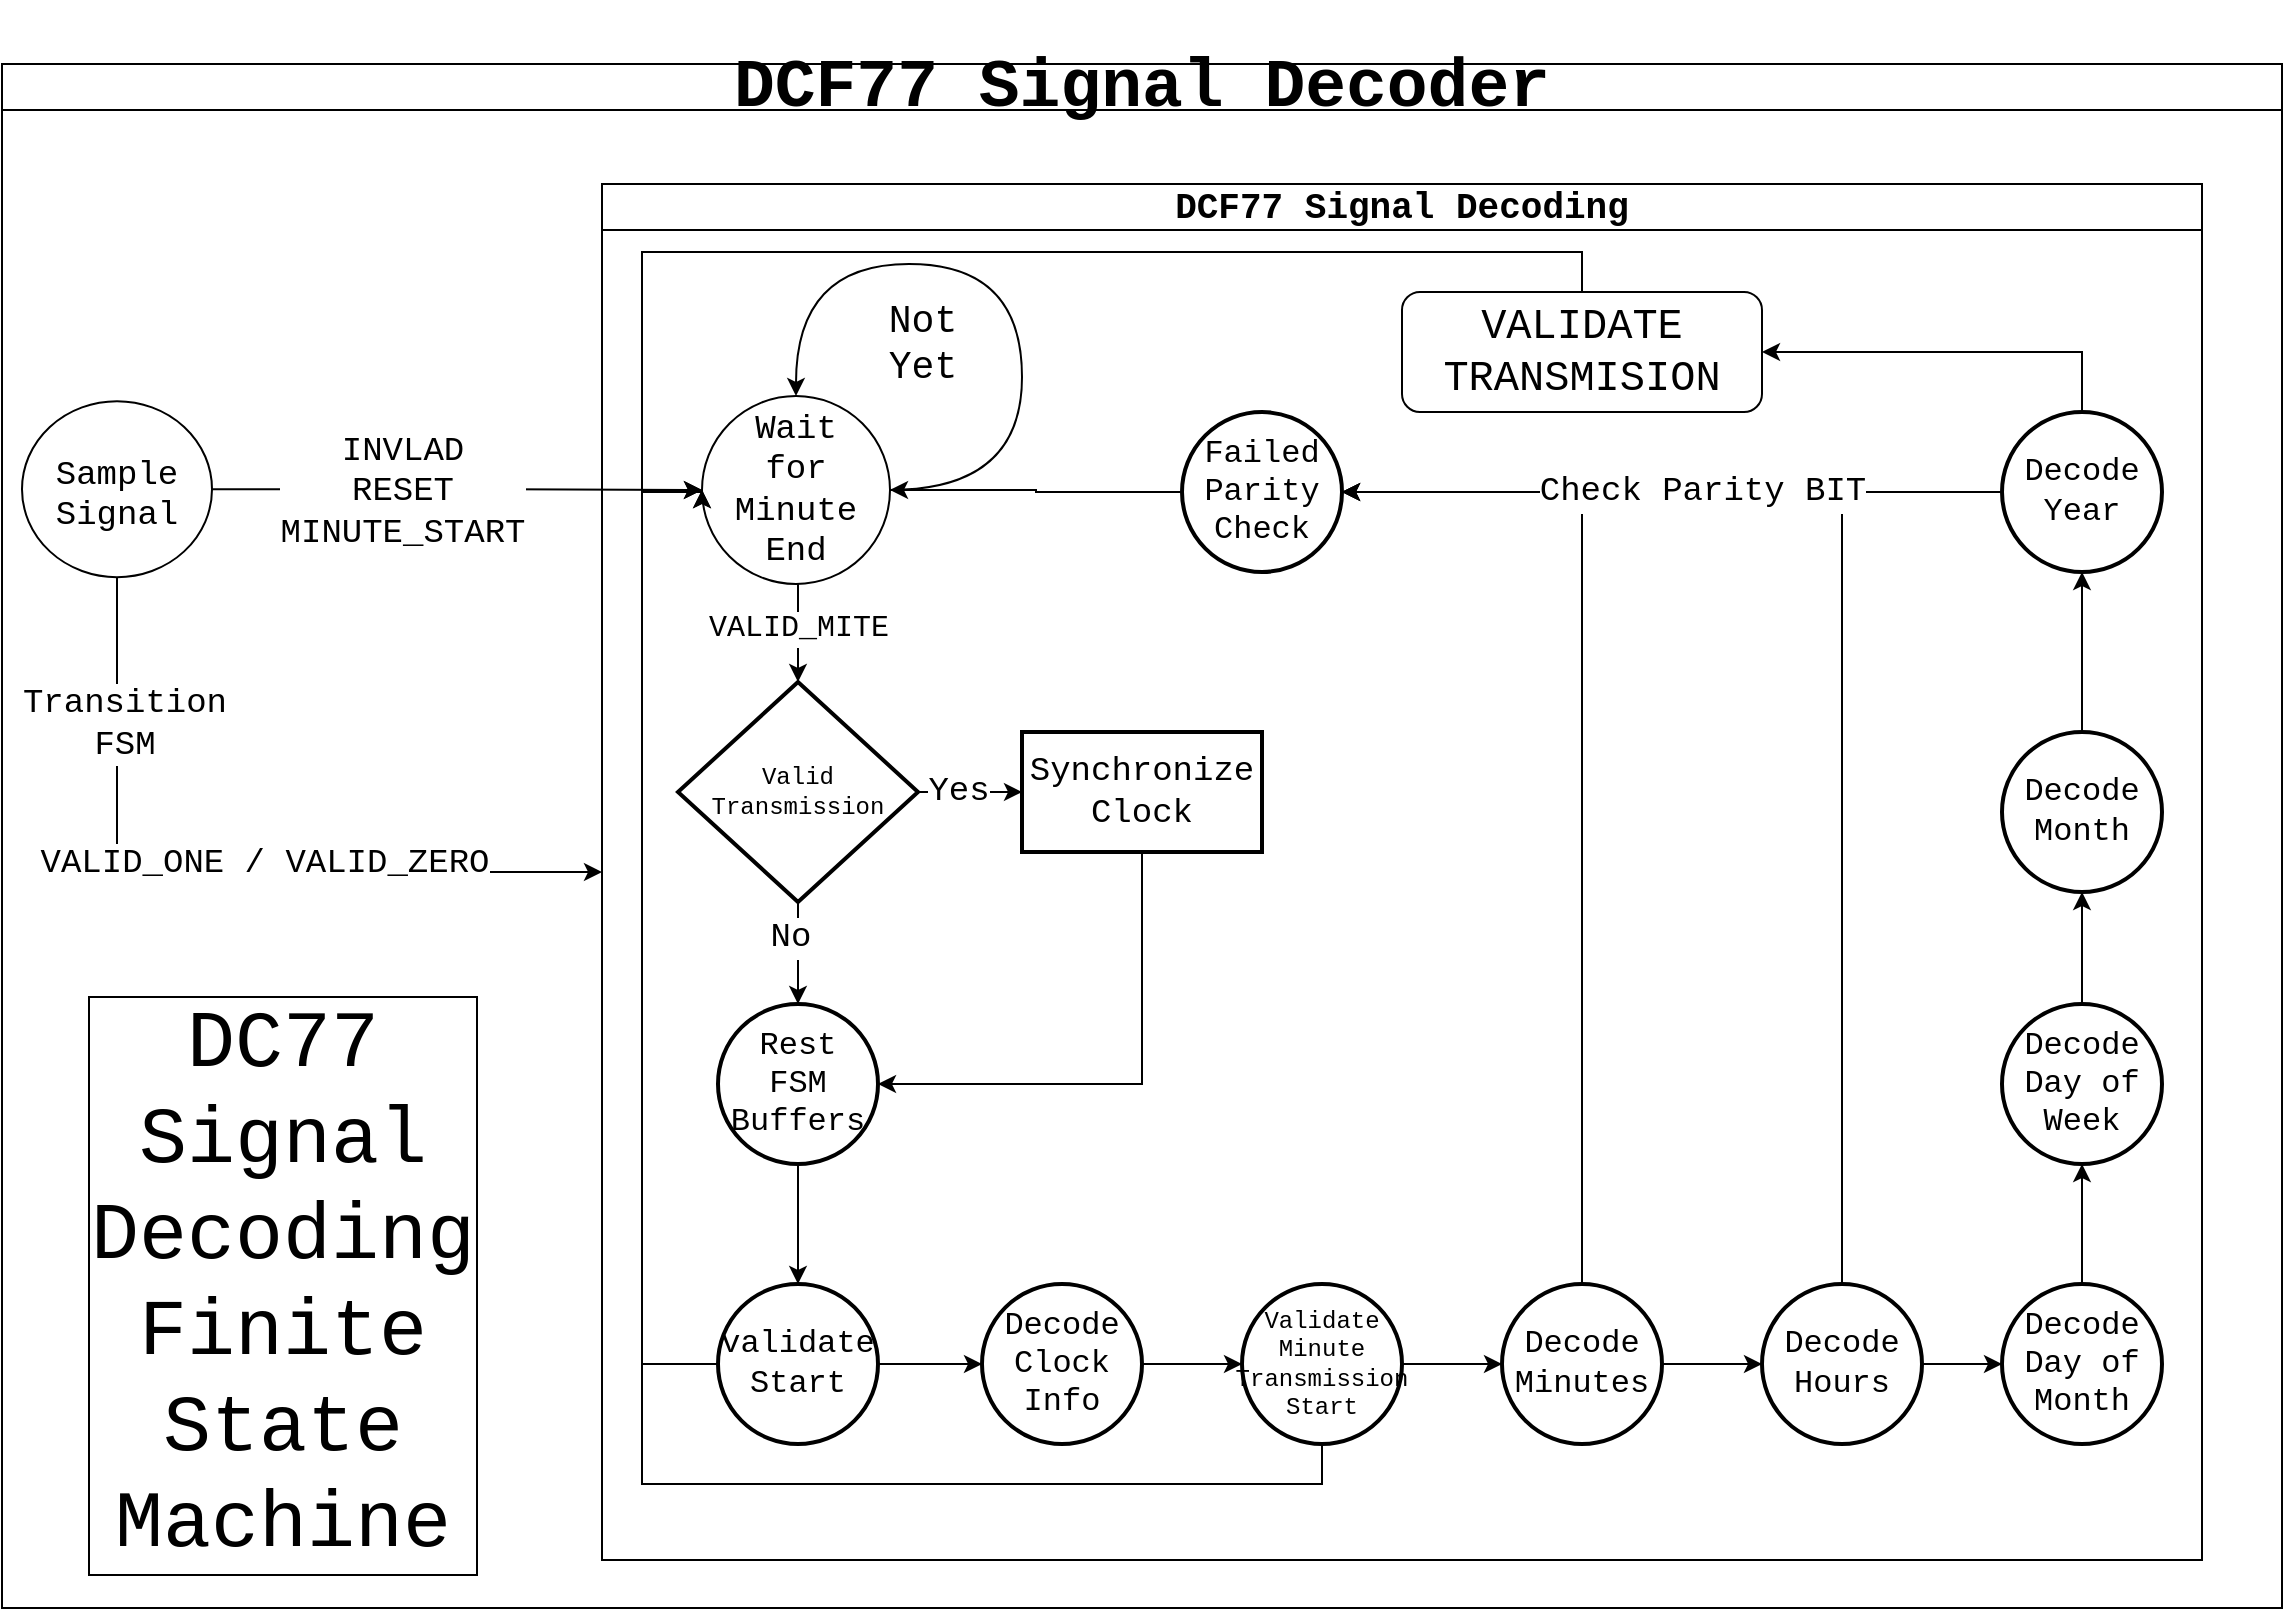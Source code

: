 <mxfile version="27.0.9" pages="2">
  <diagram name="Signal-Decoder" id="cNfJuhhYIB4rDF67hnx8">
    <mxGraphModel dx="3157" dy="1272" grid="1" gridSize="10" guides="1" tooltips="1" connect="1" arrows="1" fold="1" page="1" pageScale="1" pageWidth="1169" pageHeight="827" math="0" shadow="0">
      <root>
        <mxCell id="0" />
        <mxCell id="1" parent="0" />
        <mxCell id="-gKWWm9pX0lXrhywK45k-1" value="&lt;h1&gt;DCF77 Signal Decoder&lt;/h1&gt;" style="swimlane;whiteSpace=wrap;html=1;fontFamily=Courier New;fontSize=17;" vertex="1" parent="1">
          <mxGeometry x="10" y="40" width="1140" height="772" as="geometry" />
        </mxCell>
        <mxCell id="-gKWWm9pX0lXrhywK45k-3" value="&lt;h2&gt;DCF77 Signal Decoding&lt;/h2&gt;" style="swimlane;whiteSpace=wrap;html=1;fontFamily=Courier New;" vertex="1" parent="-gKWWm9pX0lXrhywK45k-1">
          <mxGeometry x="300" y="60" width="800" height="688" as="geometry" />
        </mxCell>
        <mxCell id="-gKWWm9pX0lXrhywK45k-11" style="edgeStyle=orthogonalEdgeStyle;rounded=0;orthogonalLoop=1;jettySize=auto;html=1;exitX=1;exitY=0.5;exitDx=0;exitDy=0;entryX=0.5;entryY=0;entryDx=0;entryDy=0;curved=1;fontFamily=Courier New;" edge="1" parent="-gKWWm9pX0lXrhywK45k-3" source="-gKWWm9pX0lXrhywK45k-8" target="-gKWWm9pX0lXrhywK45k-8">
          <mxGeometry relative="1" as="geometry">
            <mxPoint x="233" y="66" as="targetPoint" />
            <Array as="points">
              <mxPoint x="210" y="153" />
              <mxPoint x="210" y="40" />
              <mxPoint x="97" y="40" />
            </Array>
          </mxGeometry>
        </mxCell>
        <mxCell id="-gKWWm9pX0lXrhywK45k-12" value="Not&lt;div&gt;Yet&lt;/div&gt;" style="edgeLabel;html=1;align=center;verticalAlign=middle;resizable=0;points=[];fontFamily=Courier New;fontSize=19;" vertex="1" connectable="0" parent="-gKWWm9pX0lXrhywK45k-11">
          <mxGeometry x="-0.218" y="4" relative="1" as="geometry">
            <mxPoint x="-46" y="1" as="offset" />
          </mxGeometry>
        </mxCell>
        <mxCell id="-gKWWm9pX0lXrhywK45k-8" value="&lt;span style=&quot;&quot;&gt;Wait&lt;/span&gt;&lt;div style=&quot;&quot;&gt;for&lt;/div&gt;&lt;div style=&quot;&quot;&gt;Minute End&lt;/div&gt;" style="ellipse;whiteSpace=wrap;html=1;aspect=fixed;fontSize=17;fontFamily=Courier New;" vertex="1" parent="-gKWWm9pX0lXrhywK45k-3">
          <mxGeometry x="50" y="106" width="94" height="94" as="geometry" />
        </mxCell>
        <mxCell id="-gKWWm9pX0lXrhywK45k-4" value="Sample&#xa;Signal" style="ellipse;fontFamily=Courier New;fontSize=17;strokeColor=default;align=center;verticalAlign=middle;fontColor=default;fillColor=default;" vertex="1" parent="-gKWWm9pX0lXrhywK45k-3">
          <mxGeometry x="-290" y="108.58" width="95" height="88" as="geometry" />
        </mxCell>
        <mxCell id="-gKWWm9pX0lXrhywK45k-6" style="edgeStyle=orthogonalEdgeStyle;rounded=0;orthogonalLoop=1;jettySize=auto;html=1;exitX=1;exitY=0.5;exitDx=0;exitDy=0;entryX=0;entryY=0.5;entryDx=0;entryDy=0;fontFamily=Courier New;" edge="1" parent="-gKWWm9pX0lXrhywK45k-3" source="-gKWWm9pX0lXrhywK45k-4" target="-gKWWm9pX0lXrhywK45k-8">
          <mxGeometry relative="1" as="geometry">
            <mxPoint x="80" y="74" as="targetPoint" />
          </mxGeometry>
        </mxCell>
        <mxCell id="-gKWWm9pX0lXrhywK45k-7" value="INVLAD&lt;div&gt;RESET&lt;/div&gt;&lt;div&gt;MINUTE_START&lt;/div&gt;" style="edgeLabel;html=1;align=center;verticalAlign=middle;resizable=0;points=[];fontFamily=Courier New;fontSize=17;" vertex="1" connectable="0" parent="-gKWWm9pX0lXrhywK45k-6">
          <mxGeometry x="-0.133" y="-1" relative="1" as="geometry">
            <mxPoint x="-12" as="offset" />
          </mxGeometry>
        </mxCell>
        <mxCell id="-gKWWm9pX0lXrhywK45k-9" style="edgeStyle=orthogonalEdgeStyle;rounded=0;orthogonalLoop=1;jettySize=auto;html=1;exitX=0.5;exitY=1;exitDx=0;exitDy=0;entryX=0;entryY=0.5;entryDx=0;entryDy=0;fontFamily=Courier New;" edge="1" parent="-gKWWm9pX0lXrhywK45k-3" source="-gKWWm9pX0lXrhywK45k-4" target="-gKWWm9pX0lXrhywK45k-3">
          <mxGeometry relative="1" as="geometry" />
        </mxCell>
        <mxCell id="-gKWWm9pX0lXrhywK45k-10" value="Transition&lt;div&gt;FSM&lt;/div&gt;" style="edgeLabel;html=1;align=center;verticalAlign=middle;resizable=0;points=[];fontSize=17;fontFamily=Courier New;" vertex="1" connectable="0" parent="-gKWWm9pX0lXrhywK45k-9">
          <mxGeometry x="-0.152" relative="1" as="geometry">
            <mxPoint x="-15" y="-74" as="offset" />
          </mxGeometry>
        </mxCell>
        <mxCell id="-gKWWm9pX0lXrhywK45k-28" value="VALID_ONE / VALID_ZERO" style="edgeLabel;html=1;align=center;verticalAlign=middle;resizable=0;points=[];strokeColor=default;fontFamily=Courier New;fontSize=17;fontColor=default;fillColor=default;" vertex="1" connectable="0" parent="-gKWWm9pX0lXrhywK45k-9">
          <mxGeometry x="-0.475" y="2" relative="1" as="geometry">
            <mxPoint x="71" y="41" as="offset" />
          </mxGeometry>
        </mxCell>
        <mxCell id="-gKWWm9pX0lXrhywK45k-22" value="" style="edgeStyle=orthogonalEdgeStyle;rounded=0;orthogonalLoop=1;jettySize=auto;html=1;fontFamily=Courier New;fontSize=17;fontColor=default;" edge="1" parent="-gKWWm9pX0lXrhywK45k-3" source="-gKWWm9pX0lXrhywK45k-19" target="-gKWWm9pX0lXrhywK45k-21">
          <mxGeometry relative="1" as="geometry" />
        </mxCell>
        <mxCell id="-gKWWm9pX0lXrhywK45k-23" value="Yes" style="edgeLabel;html=1;align=center;verticalAlign=middle;resizable=0;points=[];strokeColor=default;fontFamily=Courier New;fontSize=17;fontColor=default;fillColor=default;" vertex="1" connectable="0" parent="-gKWWm9pX0lXrhywK45k-22">
          <mxGeometry x="-0.25" relative="1" as="geometry">
            <mxPoint as="offset" />
          </mxGeometry>
        </mxCell>
        <mxCell id="-gKWWm9pX0lXrhywK45k-25" value="" style="edgeStyle=orthogonalEdgeStyle;rounded=0;orthogonalLoop=1;jettySize=auto;html=1;fontFamily=Courier New;fontSize=17;fontColor=default;" edge="1" parent="-gKWWm9pX0lXrhywK45k-3" source="-gKWWm9pX0lXrhywK45k-19" target="-gKWWm9pX0lXrhywK45k-24">
          <mxGeometry relative="1" as="geometry" />
        </mxCell>
        <mxCell id="-gKWWm9pX0lXrhywK45k-27" value="No" style="edgeLabel;html=1;align=center;verticalAlign=middle;resizable=0;points=[];strokeColor=default;fontFamily=Courier New;fontSize=17;fontColor=default;fillColor=default;" vertex="1" connectable="0" parent="-gKWWm9pX0lXrhywK45k-25">
          <mxGeometry x="-0.294" y="-4" relative="1" as="geometry">
            <mxPoint as="offset" />
          </mxGeometry>
        </mxCell>
        <mxCell id="-gKWWm9pX0lXrhywK45k-19" value="Valid&lt;div&gt;Transmission&lt;/div&gt;" style="strokeWidth=2;html=1;shape=mxgraph.flowchart.decision;whiteSpace=wrap;strokeColor=default;align=center;verticalAlign=middle;fontFamily=Courier New;fontSize=12;fontColor=default;fillColor=default;" vertex="1" parent="-gKWWm9pX0lXrhywK45k-3">
          <mxGeometry x="38" y="249" width="120" height="110" as="geometry" />
        </mxCell>
        <mxCell id="-gKWWm9pX0lXrhywK45k-20" style="edgeStyle=orthogonalEdgeStyle;rounded=0;orthogonalLoop=1;jettySize=auto;html=1;exitX=0.5;exitY=1;exitDx=0;exitDy=0;entryX=0.5;entryY=0;entryDx=0;entryDy=0;entryPerimeter=0;fontFamily=Courier New;fontSize=17;fontColor=default;" edge="1" parent="-gKWWm9pX0lXrhywK45k-3" source="-gKWWm9pX0lXrhywK45k-8" target="-gKWWm9pX0lXrhywK45k-19">
          <mxGeometry relative="1" as="geometry">
            <Array as="points">
              <mxPoint x="98" y="220" />
              <mxPoint x="98" y="220" />
            </Array>
          </mxGeometry>
        </mxCell>
        <mxCell id="-gKWWm9pX0lXrhywK45k-74" value="VALID_MITE" style="edgeLabel;html=1;align=center;verticalAlign=middle;resizable=0;points=[];strokeColor=default;fontFamily=Courier New;fontSize=15;fontColor=default;fillColor=default;" vertex="1" connectable="0" parent="-gKWWm9pX0lXrhywK45k-20">
          <mxGeometry x="-0.103" relative="1" as="geometry">
            <mxPoint as="offset" />
          </mxGeometry>
        </mxCell>
        <mxCell id="-gKWWm9pX0lXrhywK45k-26" style="edgeStyle=orthogonalEdgeStyle;rounded=0;orthogonalLoop=1;jettySize=auto;html=1;exitX=0.5;exitY=1;exitDx=0;exitDy=0;entryX=1;entryY=0.5;entryDx=0;entryDy=0;fontFamily=Courier New;fontSize=17;fontColor=default;" edge="1" parent="-gKWWm9pX0lXrhywK45k-3" source="-gKWWm9pX0lXrhywK45k-21" target="-gKWWm9pX0lXrhywK45k-24">
          <mxGeometry relative="1" as="geometry" />
        </mxCell>
        <mxCell id="-gKWWm9pX0lXrhywK45k-21" value="Synchronize&lt;div&gt;Clock&lt;/div&gt;" style="whiteSpace=wrap;html=1;fontFamily=Courier New;strokeWidth=2;fontSize=17;" vertex="1" parent="-gKWWm9pX0lXrhywK45k-3">
          <mxGeometry x="210" y="274" width="120" height="60" as="geometry" />
        </mxCell>
        <mxCell id="-gKWWm9pX0lXrhywK45k-30" value="" style="edgeStyle=orthogonalEdgeStyle;rounded=0;orthogonalLoop=1;jettySize=auto;html=1;fontFamily=Courier New;fontSize=17;fontColor=default;" edge="1" parent="-gKWWm9pX0lXrhywK45k-3" source="-gKWWm9pX0lXrhywK45k-24" target="-gKWWm9pX0lXrhywK45k-29">
          <mxGeometry relative="1" as="geometry" />
        </mxCell>
        <mxCell id="-gKWWm9pX0lXrhywK45k-24" value="Rest&lt;div&gt;FSM&lt;/div&gt;&lt;div&gt;Buffers&lt;/div&gt;" style="ellipse;whiteSpace=wrap;html=1;fontFamily=Courier New;strokeWidth=2;fontSize=16;" vertex="1" parent="-gKWWm9pX0lXrhywK45k-3">
          <mxGeometry x="58" y="410" width="80" height="80" as="geometry" />
        </mxCell>
        <mxCell id="-gKWWm9pX0lXrhywK45k-72" style="edgeStyle=orthogonalEdgeStyle;rounded=0;orthogonalLoop=1;jettySize=auto;html=1;exitX=0;exitY=0.5;exitDx=0;exitDy=0;entryX=0;entryY=0.5;entryDx=0;entryDy=0;fontFamily=Courier New;fontSize=17;fontColor=default;" edge="1" parent="-gKWWm9pX0lXrhywK45k-3" source="-gKWWm9pX0lXrhywK45k-29" target="-gKWWm9pX0lXrhywK45k-8">
          <mxGeometry relative="1" as="geometry">
            <Array as="points">
              <mxPoint x="20" y="590" />
              <mxPoint x="20" y="154" />
            </Array>
          </mxGeometry>
        </mxCell>
        <mxCell id="-gKWWm9pX0lXrhywK45k-29" value="validate&lt;div&gt;Start&lt;/div&gt;" style="ellipse;whiteSpace=wrap;html=1;fontSize=16;fontFamily=Courier New;strokeWidth=2;" vertex="1" parent="-gKWWm9pX0lXrhywK45k-3">
          <mxGeometry x="58" y="550" width="80" height="80" as="geometry" />
        </mxCell>
        <mxCell id="-gKWWm9pX0lXrhywK45k-34" value="" style="edgeStyle=orthogonalEdgeStyle;rounded=0;orthogonalLoop=1;jettySize=auto;html=1;fontFamily=Courier New;fontSize=17;fontColor=default;" edge="1" parent="-gKWWm9pX0lXrhywK45k-3" source="-gKWWm9pX0lXrhywK45k-31" target="-gKWWm9pX0lXrhywK45k-33">
          <mxGeometry relative="1" as="geometry" />
        </mxCell>
        <mxCell id="-gKWWm9pX0lXrhywK45k-31" value="Decode&lt;div&gt;Clock&lt;/div&gt;&lt;div&gt;Info&lt;/div&gt;" style="ellipse;whiteSpace=wrap;html=1;fontSize=16;fontFamily=Courier New;strokeWidth=2;" vertex="1" parent="-gKWWm9pX0lXrhywK45k-3">
          <mxGeometry x="190" y="550" width="80" height="80" as="geometry" />
        </mxCell>
        <mxCell id="-gKWWm9pX0lXrhywK45k-32" value="" style="edgeStyle=orthogonalEdgeStyle;rounded=0;orthogonalLoop=1;jettySize=auto;html=1;fontFamily=Courier New;fontSize=17;fontColor=default;" edge="1" parent="-gKWWm9pX0lXrhywK45k-3" source="-gKWWm9pX0lXrhywK45k-29" target="-gKWWm9pX0lXrhywK45k-31">
          <mxGeometry relative="1" as="geometry" />
        </mxCell>
        <mxCell id="-gKWWm9pX0lXrhywK45k-36" value="" style="edgeStyle=orthogonalEdgeStyle;rounded=0;orthogonalLoop=1;jettySize=auto;html=1;fontFamily=Courier New;fontSize=17;fontColor=default;" edge="1" parent="-gKWWm9pX0lXrhywK45k-3" source="-gKWWm9pX0lXrhywK45k-33" target="-gKWWm9pX0lXrhywK45k-35">
          <mxGeometry relative="1" as="geometry" />
        </mxCell>
        <mxCell id="-gKWWm9pX0lXrhywK45k-75" style="edgeStyle=orthogonalEdgeStyle;rounded=0;orthogonalLoop=1;jettySize=auto;html=1;exitX=0.5;exitY=1;exitDx=0;exitDy=0;entryX=0;entryY=0.5;entryDx=0;entryDy=0;fontFamily=Courier New;fontSize=17;fontColor=default;" edge="1" parent="-gKWWm9pX0lXrhywK45k-3" source="-gKWWm9pX0lXrhywK45k-33" target="-gKWWm9pX0lXrhywK45k-8">
          <mxGeometry relative="1" as="geometry">
            <Array as="points">
              <mxPoint x="360" y="650" />
              <mxPoint x="20" y="650" />
              <mxPoint x="20" y="154" />
            </Array>
          </mxGeometry>
        </mxCell>
        <mxCell id="-gKWWm9pX0lXrhywK45k-33" value="Validate&lt;div&gt;Minute&lt;/div&gt;&lt;div&gt;Transmission&lt;/div&gt;&lt;div&gt;Start&lt;/div&gt;" style="ellipse;whiteSpace=wrap;html=1;fontSize=12;fontFamily=Courier New;strokeWidth=2;" vertex="1" parent="-gKWWm9pX0lXrhywK45k-3">
          <mxGeometry x="320" y="550" width="80" height="80" as="geometry" />
        </mxCell>
        <mxCell id="-gKWWm9pX0lXrhywK45k-40" value="" style="edgeStyle=orthogonalEdgeStyle;rounded=0;orthogonalLoop=1;jettySize=auto;html=1;fontFamily=Courier New;fontSize=17;fontColor=default;" edge="1" parent="-gKWWm9pX0lXrhywK45k-3" source="-gKWWm9pX0lXrhywK45k-35" target="-gKWWm9pX0lXrhywK45k-39">
          <mxGeometry relative="1" as="geometry" />
        </mxCell>
        <mxCell id="-gKWWm9pX0lXrhywK45k-65" style="edgeStyle=orthogonalEdgeStyle;rounded=0;orthogonalLoop=1;jettySize=auto;html=1;exitX=0.5;exitY=0;exitDx=0;exitDy=0;entryX=1;entryY=0.5;entryDx=0;entryDy=0;fontFamily=Courier New;fontSize=17;fontColor=default;" edge="1" parent="-gKWWm9pX0lXrhywK45k-3" source="-gKWWm9pX0lXrhywK45k-35" target="-gKWWm9pX0lXrhywK45k-41">
          <mxGeometry relative="1" as="geometry" />
        </mxCell>
        <mxCell id="-gKWWm9pX0lXrhywK45k-35" value="Decode&lt;div&gt;Minutes&lt;/div&gt;" style="ellipse;whiteSpace=wrap;html=1;fontFamily=Courier New;strokeWidth=2;fontSize=16;" vertex="1" parent="-gKWWm9pX0lXrhywK45k-3">
          <mxGeometry x="450" y="550" width="80" height="80" as="geometry" />
        </mxCell>
        <mxCell id="-gKWWm9pX0lXrhywK45k-45" value="" style="edgeStyle=orthogonalEdgeStyle;rounded=0;orthogonalLoop=1;jettySize=auto;html=1;fontFamily=Courier New;fontSize=17;fontColor=default;" edge="1" parent="-gKWWm9pX0lXrhywK45k-3" source="-gKWWm9pX0lXrhywK45k-39" target="-gKWWm9pX0lXrhywK45k-44">
          <mxGeometry relative="1" as="geometry" />
        </mxCell>
        <mxCell id="-gKWWm9pX0lXrhywK45k-69" style="edgeStyle=orthogonalEdgeStyle;rounded=0;orthogonalLoop=1;jettySize=auto;html=1;exitX=0.5;exitY=0;exitDx=0;exitDy=0;entryX=1;entryY=0.5;entryDx=0;entryDy=0;fontFamily=Courier New;fontSize=17;fontColor=default;" edge="1" parent="-gKWWm9pX0lXrhywK45k-3" source="-gKWWm9pX0lXrhywK45k-39" target="-gKWWm9pX0lXrhywK45k-41">
          <mxGeometry relative="1" as="geometry" />
        </mxCell>
        <mxCell id="-gKWWm9pX0lXrhywK45k-39" value="Decode&lt;div&gt;Hours&lt;/div&gt;" style="ellipse;whiteSpace=wrap;html=1;fontSize=16;fontFamily=Courier New;strokeWidth=2;" vertex="1" parent="-gKWWm9pX0lXrhywK45k-3">
          <mxGeometry x="580" y="550" width="80" height="80" as="geometry" />
        </mxCell>
        <mxCell id="-gKWWm9pX0lXrhywK45k-64" style="edgeStyle=orthogonalEdgeStyle;rounded=0;orthogonalLoop=1;jettySize=auto;html=1;exitX=0;exitY=0.5;exitDx=0;exitDy=0;entryX=1;entryY=0.5;entryDx=0;entryDy=0;fontFamily=Courier New;fontSize=17;fontColor=default;" edge="1" parent="-gKWWm9pX0lXrhywK45k-3" source="-gKWWm9pX0lXrhywK45k-41" target="-gKWWm9pX0lXrhywK45k-8">
          <mxGeometry relative="1" as="geometry" />
        </mxCell>
        <mxCell id="-gKWWm9pX0lXrhywK45k-41" value="Failed&lt;div&gt;Parity&lt;/div&gt;&lt;div&gt;Check&lt;/div&gt;" style="ellipse;whiteSpace=wrap;html=1;fontSize=16;fontFamily=Courier New;strokeWidth=2;" vertex="1" parent="-gKWWm9pX0lXrhywK45k-3">
          <mxGeometry x="290" y="114" width="80" height="80" as="geometry" />
        </mxCell>
        <mxCell id="-gKWWm9pX0lXrhywK45k-47" value="" style="edgeStyle=orthogonalEdgeStyle;rounded=0;orthogonalLoop=1;jettySize=auto;html=1;fontFamily=Courier New;fontSize=17;fontColor=default;" edge="1" parent="-gKWWm9pX0lXrhywK45k-3" source="-gKWWm9pX0lXrhywK45k-44" target="-gKWWm9pX0lXrhywK45k-46">
          <mxGeometry relative="1" as="geometry" />
        </mxCell>
        <mxCell id="-gKWWm9pX0lXrhywK45k-44" value="Decode&lt;div&gt;&lt;span style=&quot;background-color: transparent; color: light-dark(rgb(0, 0, 0), rgb(255, 255, 255));&quot;&gt;Day of&lt;/span&gt;&lt;/div&gt;&lt;div&gt;&lt;span style=&quot;background-color: transparent; color: light-dark(rgb(0, 0, 0), rgb(255, 255, 255));&quot;&gt;Month&lt;/span&gt;&lt;/div&gt;" style="ellipse;whiteSpace=wrap;html=1;fontSize=16;fontFamily=Courier New;strokeWidth=2;" vertex="1" parent="-gKWWm9pX0lXrhywK45k-3">
          <mxGeometry x="700" y="550" width="80" height="80" as="geometry" />
        </mxCell>
        <mxCell id="-gKWWm9pX0lXrhywK45k-49" value="" style="edgeStyle=orthogonalEdgeStyle;rounded=0;orthogonalLoop=1;jettySize=auto;html=1;fontFamily=Courier New;fontSize=17;fontColor=default;" edge="1" parent="-gKWWm9pX0lXrhywK45k-3" source="-gKWWm9pX0lXrhywK45k-46" target="-gKWWm9pX0lXrhywK45k-48">
          <mxGeometry relative="1" as="geometry" />
        </mxCell>
        <mxCell id="-gKWWm9pX0lXrhywK45k-46" value="Decode&lt;div&gt;Day of&lt;/div&gt;&lt;div&gt;Week&lt;/div&gt;" style="ellipse;whiteSpace=wrap;html=1;fontSize=16;fontFamily=Courier New;strokeWidth=2;" vertex="1" parent="-gKWWm9pX0lXrhywK45k-3">
          <mxGeometry x="700" y="410" width="80" height="80" as="geometry" />
        </mxCell>
        <mxCell id="-gKWWm9pX0lXrhywK45k-51" value="" style="edgeStyle=orthogonalEdgeStyle;rounded=0;orthogonalLoop=1;jettySize=auto;html=1;fontFamily=Courier New;fontSize=17;fontColor=default;" edge="1" parent="-gKWWm9pX0lXrhywK45k-3" source="-gKWWm9pX0lXrhywK45k-48" target="-gKWWm9pX0lXrhywK45k-50">
          <mxGeometry relative="1" as="geometry" />
        </mxCell>
        <mxCell id="-gKWWm9pX0lXrhywK45k-48" value="Decode&lt;div&gt;Month&lt;/div&gt;" style="ellipse;whiteSpace=wrap;html=1;fontSize=16;fontFamily=Courier New;strokeWidth=2;" vertex="1" parent="-gKWWm9pX0lXrhywK45k-3">
          <mxGeometry x="700" y="274" width="80" height="80" as="geometry" />
        </mxCell>
        <mxCell id="-gKWWm9pX0lXrhywK45k-59" style="edgeStyle=orthogonalEdgeStyle;rounded=0;orthogonalLoop=1;jettySize=auto;html=1;exitX=0.5;exitY=0;exitDx=0;exitDy=0;entryX=1;entryY=0.5;entryDx=0;entryDy=0;fontFamily=Courier New;fontSize=17;fontColor=default;" edge="1" parent="-gKWWm9pX0lXrhywK45k-3" source="-gKWWm9pX0lXrhywK45k-50" target="-gKWWm9pX0lXrhywK45k-58">
          <mxGeometry relative="1" as="geometry" />
        </mxCell>
        <mxCell id="-gKWWm9pX0lXrhywK45k-68" style="edgeStyle=orthogonalEdgeStyle;rounded=0;orthogonalLoop=1;jettySize=auto;html=1;exitX=0;exitY=0.5;exitDx=0;exitDy=0;entryX=1;entryY=0.5;entryDx=0;entryDy=0;fontFamily=Courier New;fontSize=17;fontColor=default;" edge="1" parent="-gKWWm9pX0lXrhywK45k-3" source="-gKWWm9pX0lXrhywK45k-50" target="-gKWWm9pX0lXrhywK45k-41">
          <mxGeometry relative="1" as="geometry" />
        </mxCell>
        <mxCell id="-gKWWm9pX0lXrhywK45k-70" value="Check Parity BIT" style="edgeLabel;html=1;align=center;verticalAlign=middle;resizable=0;points=[];strokeColor=default;fontFamily=Courier New;fontSize=17;fontColor=default;fillColor=default;" vertex="1" connectable="0" parent="-gKWWm9pX0lXrhywK45k-68">
          <mxGeometry x="0.176" y="3" relative="1" as="geometry">
            <mxPoint x="44" y="-3" as="offset" />
          </mxGeometry>
        </mxCell>
        <mxCell id="-gKWWm9pX0lXrhywK45k-50" value="Decode&lt;div&gt;Year&lt;/div&gt;" style="ellipse;whiteSpace=wrap;html=1;fontSize=16;fontFamily=Courier New;strokeWidth=2;" vertex="1" parent="-gKWWm9pX0lXrhywK45k-3">
          <mxGeometry x="700" y="114" width="80" height="80" as="geometry" />
        </mxCell>
        <mxCell id="-gKWWm9pX0lXrhywK45k-77" style="edgeStyle=orthogonalEdgeStyle;rounded=0;orthogonalLoop=1;jettySize=auto;html=1;exitX=0.5;exitY=0;exitDx=0;exitDy=0;entryX=0;entryY=0.5;entryDx=0;entryDy=0;fontFamily=Courier New;fontSize=17;fontColor=default;" edge="1" parent="-gKWWm9pX0lXrhywK45k-3" source="-gKWWm9pX0lXrhywK45k-58" target="-gKWWm9pX0lXrhywK45k-8">
          <mxGeometry relative="1" as="geometry">
            <Array as="points">
              <mxPoint x="490" y="34" />
              <mxPoint x="20" y="34" />
              <mxPoint x="20" y="153" />
            </Array>
          </mxGeometry>
        </mxCell>
        <mxCell id="-gKWWm9pX0lXrhywK45k-58" value="&lt;div&gt;&lt;span style=&quot;background-color: transparent; color: light-dark(rgb(0, 0, 0), rgb(255, 255, 255));&quot;&gt;VALIDATE&lt;/span&gt;&lt;/div&gt;&lt;div&gt;TRANSMISION&lt;/div&gt;" style="rounded=1;whiteSpace=wrap;html=1;strokeColor=default;align=center;verticalAlign=middle;fontFamily=Courier New;fontSize=21;fontColor=default;fillColor=default;" vertex="1" parent="-gKWWm9pX0lXrhywK45k-3">
          <mxGeometry x="400" y="54" width="180" height="60" as="geometry" />
        </mxCell>
        <mxCell id="-gKWWm9pX0lXrhywK45k-78" value="&lt;div&gt;&lt;span style=&quot;font-weight: normal;&quot;&gt;&lt;font&gt;DC77&lt;/font&gt;&lt;/span&gt;&lt;/div&gt;&lt;span style=&quot;font-weight: normal;&quot;&gt;&lt;font&gt;Signal&lt;/font&gt;&lt;/span&gt;&lt;div&gt;&lt;span style=&quot;font-weight: normal;&quot;&gt;&lt;font&gt;Decoding&lt;/font&gt;&lt;/span&gt;&lt;/div&gt;&lt;div&gt;&lt;span style=&quot;font-weight: normal;&quot;&gt;&lt;font&gt;Finite&lt;/font&gt;&lt;/span&gt;&lt;/div&gt;&lt;div&gt;&lt;span style=&quot;font-weight: normal;&quot;&gt;&lt;font&gt;State&lt;/font&gt;&lt;/span&gt;&lt;/div&gt;&lt;div&gt;&lt;span style=&quot;font-weight: normal;&quot;&gt;&lt;font&gt;Machine&lt;/font&gt;&lt;/span&gt;&lt;/div&gt;" style="text;html=1;align=center;verticalAlign=middle;resizable=0;points=[];autosize=1;strokeColor=none;fillColor=none;fontFamily=Courier New;fontSize=40;fontColor=default;fontStyle=1;labelBorderColor=default;labelBackgroundColor=default;" vertex="1" parent="-gKWWm9pX0lXrhywK45k-1">
          <mxGeometry x="30" y="460" width="220" height="300" as="geometry" />
        </mxCell>
      </root>
    </mxGraphModel>
  </diagram>
  <diagram id="UfofEIpeAu-hLFIjI0Mn" name="DCF77-Signal-Sampler">
    <mxGraphModel dx="2931" dy="1181" grid="1" gridSize="10" guides="1" tooltips="1" connect="1" arrows="1" fold="1" page="1" pageScale="1" pageWidth="827" pageHeight="1169" math="0" shadow="0">
      <root>
        <mxCell id="0" />
        <mxCell id="1" parent="0" />
        <mxCell id="-KamrOupDv2A77K8OimE-1" value="&lt;h1&gt;DCF77 Signal Sampler&lt;/h1&gt;" style="swimlane;whiteSpace=wrap;html=1;strokeColor=default;align=center;verticalAlign=middle;fontFamily=Courier New;fontSize=17;fontColor=default;fillColor=default;" vertex="1" parent="1">
          <mxGeometry x="111" y="440" width="711" height="673" as="geometry" />
        </mxCell>
        <mxCell id="-KamrOupDv2A77K8OimE-3" value="Compare&lt;div&gt;Current&lt;/div&gt;&lt;div&gt;Last&lt;/div&gt;&lt;div&gt;Samples&lt;/div&gt;" style="ellipse;whiteSpace=wrap;html=1;aspect=fixed;strokeColor=default;align=center;verticalAlign=middle;fontFamily=Courier New;fontSize=17;fontColor=default;fillColor=default;" vertex="1" parent="-KamrOupDv2A77K8OimE-1">
          <mxGeometry x="37" y="101" width="112" height="112" as="geometry" />
        </mxCell>
        <mxCell id="-KamrOupDv2A77K8OimE-4" style="edgeStyle=orthogonalEdgeStyle;rounded=0;orthogonalLoop=1;jettySize=auto;html=1;exitX=1;exitY=0.5;exitDx=0;exitDy=0;entryX=0.5;entryY=0;entryDx=0;entryDy=0;fontFamily=Courier New;fontSize=17;fontColor=default;elbow=vertical;curved=1;" edge="1" parent="-KamrOupDv2A77K8OimE-1" source="-KamrOupDv2A77K8OimE-3" target="-KamrOupDv2A77K8OimE-3">
          <mxGeometry relative="1" as="geometry">
            <Array as="points">
              <mxPoint x="212" y="157" />
              <mxPoint x="212" y="42" />
              <mxPoint x="93" y="42" />
            </Array>
          </mxGeometry>
        </mxCell>
        <mxCell id="-KamrOupDv2A77K8OimE-5" value="Wait&lt;div&gt;for&lt;/div&gt;&lt;div&gt;Change&lt;/div&gt;" style="edgeLabel;html=1;align=center;verticalAlign=middle;resizable=0;points=[];strokeColor=default;fontFamily=Courier New;fontSize=17;fontColor=default;fillColor=default;labelBackgroundColor=none;" vertex="1" connectable="0" parent="-KamrOupDv2A77K8OimE-4">
          <mxGeometry x="-0.283" y="2" relative="1" as="geometry">
            <mxPoint x="-33" y="-13" as="offset" />
          </mxGeometry>
        </mxCell>
        <mxCell id="-KamrOupDv2A77K8OimE-10" style="edgeStyle=orthogonalEdgeStyle;rounded=0;orthogonalLoop=1;jettySize=auto;html=1;exitX=1;exitY=0.5;exitDx=0;exitDy=0;exitPerimeter=0;entryX=0;entryY=0.5;entryDx=0;entryDy=0;fontFamily=Courier New;fontSize=17;fontColor=default;" edge="1" parent="-KamrOupDv2A77K8OimE-1" source="-KamrOupDv2A77K8OimE-6" target="-KamrOupDv2A77K8OimE-9">
          <mxGeometry relative="1" as="geometry">
            <Array as="points">
              <mxPoint x="227" y="331" />
              <mxPoint x="227" y="175" />
              <mxPoint x="285" y="175" />
            </Array>
          </mxGeometry>
        </mxCell>
        <mxCell id="-KamrOupDv2A77K8OimE-11" value="Signal&lt;div&gt;Was&lt;/div&gt;&lt;div&gt;High&lt;/div&gt;&lt;div&gt;Now&lt;/div&gt;&lt;div&gt;Is&lt;/div&gt;&lt;div&gt;Low&lt;/div&gt;" style="edgeLabel;html=1;align=center;verticalAlign=middle;resizable=0;points=[];strokeColor=default;fontFamily=Courier New;fontSize=17;fontColor=default;fillColor=default;labelBackgroundColor=none;" vertex="1" connectable="0" parent="-KamrOupDv2A77K8OimE-10">
          <mxGeometry x="0.288" relative="1" as="geometry">
            <mxPoint x="-38" y="55" as="offset" />
          </mxGeometry>
        </mxCell>
        <mxCell id="-KamrOupDv2A77K8OimE-14" style="edgeStyle=orthogonalEdgeStyle;rounded=0;orthogonalLoop=1;jettySize=auto;html=1;exitX=0.5;exitY=1;exitDx=0;exitDy=0;exitPerimeter=0;fontFamily=Courier New;fontSize=17;fontColor=default;entryX=0;entryY=0.5;entryDx=0;entryDy=0;" edge="1" parent="-KamrOupDv2A77K8OimE-1" source="-KamrOupDv2A77K8OimE-6" target="-KamrOupDv2A77K8OimE-36">
          <mxGeometry relative="1" as="geometry">
            <mxPoint x="257" y="541" as="targetPoint" />
            <Array as="points">
              <mxPoint x="93" y="516" />
            </Array>
          </mxGeometry>
        </mxCell>
        <mxCell id="-KamrOupDv2A77K8OimE-15" value="Must&lt;div&gt;Be&lt;/div&gt;&lt;div&gt;Rising&lt;/div&gt;&lt;div&gt;Edge&lt;/div&gt;" style="edgeLabel;html=1;align=center;verticalAlign=middle;resizable=0;points=[];strokeColor=default;fontFamily=Courier New;fontSize=17;fontColor=default;fillColor=default;labelBackgroundColor=none;" vertex="1" connectable="0" parent="-KamrOupDv2A77K8OimE-14">
          <mxGeometry x="-0.707" y="4" relative="1" as="geometry">
            <mxPoint x="32" y="39" as="offset" />
          </mxGeometry>
        </mxCell>
        <mxCell id="-KamrOupDv2A77K8OimE-6" value="Detect&lt;div&gt;Edge&lt;/div&gt;" style="strokeWidth=2;html=1;shape=mxgraph.flowchart.decision;whiteSpace=wrap;strokeColor=default;align=center;verticalAlign=middle;fontFamily=Courier New;fontSize=17;fontColor=default;fillColor=default;" vertex="1" parent="-KamrOupDv2A77K8OimE-1">
          <mxGeometry x="43" y="281" width="100" height="100" as="geometry" />
        </mxCell>
        <mxCell id="-KamrOupDv2A77K8OimE-7" style="edgeStyle=orthogonalEdgeStyle;rounded=0;orthogonalLoop=1;jettySize=auto;html=1;exitX=0.5;exitY=1;exitDx=0;exitDy=0;entryX=0.5;entryY=0;entryDx=0;entryDy=0;entryPerimeter=0;fontFamily=Courier New;fontSize=17;fontColor=default;" edge="1" parent="-KamrOupDv2A77K8OimE-1" source="-KamrOupDv2A77K8OimE-3" target="-KamrOupDv2A77K8OimE-6">
          <mxGeometry relative="1" as="geometry" />
        </mxCell>
        <mxCell id="-KamrOupDv2A77K8OimE-9" value="&lt;h1&gt;Falling Edge&lt;/h1&gt;" style="swimlane;whiteSpace=wrap;html=1;strokeColor=default;align=center;verticalAlign=middle;fontFamily=Courier New;fontSize=17;fontColor=default;fillColor=default;" vertex="1" parent="-KamrOupDv2A77K8OimE-1">
          <mxGeometry x="295" y="61" width="380" height="230" as="geometry" />
        </mxCell>
        <mxCell id="-KamrOupDv2A77K8OimE-24" style="edgeStyle=orthogonalEdgeStyle;rounded=0;orthogonalLoop=1;jettySize=auto;html=1;exitX=1;exitY=0.5;exitDx=0;exitDy=0;entryX=0;entryY=0.5;entryDx=0;entryDy=0;fontFamily=Courier New;fontSize=17;fontColor=default;" edge="1" parent="-KamrOupDv2A77K8OimE-9" source="-KamrOupDv2A77K8OimE-17" target="-KamrOupDv2A77K8OimE-21">
          <mxGeometry relative="1" as="geometry" />
        </mxCell>
        <mxCell id="-KamrOupDv2A77K8OimE-17" value="Calculate&lt;div&gt;T_pulse&lt;/div&gt;" style="ellipse;whiteSpace=wrap;html=1;aspect=fixed;strokeColor=default;align=center;verticalAlign=middle;fontFamily=Courier New;fontSize=17;fontColor=default;fillColor=default;" vertex="1" parent="-KamrOupDv2A77K8OimE-9">
          <mxGeometry x="22.5" y="40" width="98" height="98" as="geometry" />
        </mxCell>
        <mxCell id="-KamrOupDv2A77K8OimE-26" style="edgeStyle=orthogonalEdgeStyle;rounded=0;orthogonalLoop=1;jettySize=auto;html=1;exitX=1;exitY=0.5;exitDx=0;exitDy=0;entryX=0;entryY=0.5;entryDx=0;entryDy=0;fontFamily=Courier New;fontSize=17;fontColor=default;" edge="1" parent="-KamrOupDv2A77K8OimE-9" source="-KamrOupDv2A77K8OimE-21" target="-KamrOupDv2A77K8OimE-22">
          <mxGeometry relative="1" as="geometry" />
        </mxCell>
        <mxCell id="-KamrOupDv2A77K8OimE-21" value="Reset&lt;div&gt;Falling&lt;/div&gt;&lt;div&gt;Edge&lt;/div&gt;&lt;div&gt;Mark&lt;/div&gt;" style="ellipse;whiteSpace=wrap;html=1;aspect=fixed;strokeColor=default;align=center;verticalAlign=middle;fontFamily=Courier New;fontSize=17;fontColor=default;fillColor=default;" vertex="1" parent="-KamrOupDv2A77K8OimE-9">
          <mxGeometry x="141" y="40" width="98" height="98" as="geometry" />
        </mxCell>
        <mxCell id="-KamrOupDv2A77K8OimE-29" style="edgeStyle=orthogonalEdgeStyle;rounded=0;orthogonalLoop=1;jettySize=auto;html=1;exitX=1;exitY=0.5;exitDx=0;exitDy=0;entryX=1;entryY=0.5;entryDx=0;entryDy=0;fontFamily=Courier New;fontSize=17;fontColor=default;" edge="1" parent="-KamrOupDv2A77K8OimE-9" source="-KamrOupDv2A77K8OimE-22" target="-KamrOupDv2A77K8OimE-28">
          <mxGeometry relative="1" as="geometry">
            <Array as="points">
              <mxPoint x="372" y="89" />
              <mxPoint x="372" y="180" />
            </Array>
          </mxGeometry>
        </mxCell>
        <mxCell id="-KamrOupDv2A77K8OimE-22" value="Validate&lt;div&gt;Second&lt;/div&gt;&lt;div&gt;Minute&lt;/div&gt;" style="ellipse;whiteSpace=wrap;html=1;aspect=fixed;strokeColor=default;align=center;verticalAlign=middle;fontFamily=Courier New;fontSize=17;fontColor=default;fillColor=default;" vertex="1" parent="-KamrOupDv2A77K8OimE-9">
          <mxGeometry x="259.5" y="40" width="98" height="98" as="geometry" />
        </mxCell>
        <mxCell id="-KamrOupDv2A77K8OimE-35" style="edgeStyle=orthogonalEdgeStyle;rounded=0;orthogonalLoop=1;jettySize=auto;html=1;exitX=0;exitY=0.5;exitDx=0;exitDy=0;entryX=1;entryY=0.5;entryDx=0;entryDy=0;fontFamily=Courier New;fontSize=17;fontColor=default;" edge="1" parent="-KamrOupDv2A77K8OimE-9" source="-KamrOupDv2A77K8OimE-28" target="-KamrOupDv2A77K8OimE-34">
          <mxGeometry relative="1" as="geometry" />
        </mxCell>
        <mxCell id="-KamrOupDv2A77K8OimE-28" value="&lt;div&gt;Return Event&lt;/div&gt;" style="rounded=1;whiteSpace=wrap;html=1;strokeColor=default;align=center;verticalAlign=middle;fontFamily=Courier New;fontSize=17;fontColor=default;fillColor=default;" vertex="1" parent="-KamrOupDv2A77K8OimE-9">
          <mxGeometry x="210.5" y="150" width="147" height="60" as="geometry" />
        </mxCell>
        <mxCell id="-KamrOupDv2A77K8OimE-34" value="&lt;div&gt;VALID_MINUTE&lt;/div&gt;&lt;div&gt;VALID_SECOND&lt;/div&gt;&lt;div&gt;INVALID&lt;/div&gt;" style="rounded=0;whiteSpace=wrap;html=1;strokeColor=default;align=center;verticalAlign=middle;fontFamily=Courier New;fontSize=17;fontColor=default;fillColor=default;" vertex="1" parent="-KamrOupDv2A77K8OimE-9">
          <mxGeometry x="22.5" y="150" width="138.5" height="60" as="geometry" />
        </mxCell>
        <mxCell id="-KamrOupDv2A77K8OimE-36" value="&lt;h1&gt;Rising Edge&lt;/h1&gt;" style="swimlane;whiteSpace=wrap;html=1;strokeColor=default;align=center;verticalAlign=middle;fontFamily=Courier New;fontSize=17;fontColor=default;fillColor=default;" vertex="1" parent="-KamrOupDv2A77K8OimE-1">
          <mxGeometry x="295" y="401" width="380" height="230" as="geometry" />
        </mxCell>
        <mxCell id="-KamrOupDv2A77K8OimE-46" style="edgeStyle=orthogonalEdgeStyle;rounded=0;orthogonalLoop=1;jettySize=auto;html=1;exitX=1;exitY=0.5;exitDx=0;exitDy=0;entryX=0;entryY=0.5;entryDx=0;entryDy=0;fontFamily=Courier New;fontSize=17;fontColor=default;" edge="1" parent="-KamrOupDv2A77K8OimE-36" source="-KamrOupDv2A77K8OimE-38" target="-KamrOupDv2A77K8OimE-42">
          <mxGeometry relative="1" as="geometry" />
        </mxCell>
        <mxCell id="-KamrOupDv2A77K8OimE-38" value="Calculate&lt;div&gt;T_low&lt;/div&gt;" style="ellipse;whiteSpace=wrap;html=1;aspect=fixed;strokeColor=default;align=center;verticalAlign=middle;fontFamily=Courier New;fontSize=17;fontColor=default;fillColor=default;" vertex="1" parent="-KamrOupDv2A77K8OimE-36">
          <mxGeometry x="22.5" y="40" width="98" height="98" as="geometry" />
        </mxCell>
        <mxCell id="-KamrOupDv2A77K8OimE-41" style="edgeStyle=orthogonalEdgeStyle;rounded=0;orthogonalLoop=1;jettySize=auto;html=1;exitX=1;exitY=0.5;exitDx=0;exitDy=0;entryX=1;entryY=0.5;entryDx=0;entryDy=0;fontFamily=Courier New;fontSize=17;fontColor=default;" edge="1" parent="-KamrOupDv2A77K8OimE-36" source="-KamrOupDv2A77K8OimE-42" target="-KamrOupDv2A77K8OimE-44">
          <mxGeometry relative="1" as="geometry">
            <Array as="points">
              <mxPoint x="372" y="89" />
              <mxPoint x="372" y="180" />
            </Array>
          </mxGeometry>
        </mxCell>
        <mxCell id="-KamrOupDv2A77K8OimE-42" value="Validate&lt;div&gt;&lt;span style=&quot;background-color: transparent; color: light-dark(rgb(0, 0, 0), rgb(255, 255, 255));&quot;&gt;Zero&lt;/span&gt;&lt;/div&gt;&lt;div&gt;&lt;span style=&quot;background-color: transparent; color: light-dark(rgb(0, 0, 0), rgb(255, 255, 255));&quot;&gt;One&lt;/span&gt;&lt;/div&gt;" style="ellipse;whiteSpace=wrap;html=1;aspect=fixed;strokeColor=default;align=center;verticalAlign=middle;fontFamily=Courier New;fontSize=17;fontColor=default;fillColor=default;" vertex="1" parent="-KamrOupDv2A77K8OimE-36">
          <mxGeometry x="259.5" y="40" width="98" height="98" as="geometry" />
        </mxCell>
        <mxCell id="-KamrOupDv2A77K8OimE-43" style="edgeStyle=orthogonalEdgeStyle;rounded=0;orthogonalLoop=1;jettySize=auto;html=1;exitX=0;exitY=0.5;exitDx=0;exitDy=0;entryX=1;entryY=0.5;entryDx=0;entryDy=0;fontFamily=Courier New;fontSize=17;fontColor=default;" edge="1" parent="-KamrOupDv2A77K8OimE-36" source="-KamrOupDv2A77K8OimE-44" target="-KamrOupDv2A77K8OimE-45">
          <mxGeometry relative="1" as="geometry" />
        </mxCell>
        <mxCell id="-KamrOupDv2A77K8OimE-44" value="&lt;div&gt;Return Event&lt;/div&gt;" style="rounded=1;whiteSpace=wrap;html=1;strokeColor=default;align=center;verticalAlign=middle;fontFamily=Courier New;fontSize=17;fontColor=default;fillColor=default;" vertex="1" parent="-KamrOupDv2A77K8OimE-36">
          <mxGeometry x="210.5" y="150" width="147" height="60" as="geometry" />
        </mxCell>
        <mxCell id="-KamrOupDv2A77K8OimE-45" value="&lt;div&gt;VALID_ZERO&lt;/div&gt;&lt;div&gt;VALID_ONE&lt;/div&gt;&lt;div&gt;INVALID&lt;/div&gt;" style="rounded=0;whiteSpace=wrap;html=1;strokeColor=default;align=center;verticalAlign=middle;fontFamily=Courier New;fontSize=17;fontColor=default;fillColor=default;" vertex="1" parent="-KamrOupDv2A77K8OimE-36">
          <mxGeometry x="22.5" y="150" width="138.5" height="60" as="geometry" />
        </mxCell>
        <mxCell id="DClUEhzd8c9XSpGV_h12-2" value="&lt;div&gt;Binary&lt;/div&gt;&lt;div&gt;DCF77&lt;/div&gt;Signal&lt;div&gt;Sample&lt;/div&gt;&lt;div&gt;With&lt;/div&gt;&lt;div&gt;Time&lt;/div&gt;&lt;div&gt;Stamp&lt;/div&gt;" style="verticalLabelPosition=bottom;verticalAlign=top;html=1;strokeWidth=2;shape=mxgraph.arrows2.arrow;dy=0.6;dx=40;notch=0;strokeColor=default;align=center;fontFamily=Courier New;fontSize=26;fontColor=default;fillColor=default;" vertex="1" parent="1">
          <mxGeometry x="5" y="570" width="106" height="58" as="geometry" />
        </mxCell>
        <mxCell id="bTQdbIfASUVu-kO0pVv1-1" value="&lt;h1&gt;DCF77 Pulse Signal&lt;/h1&gt;" style="swimlane;whiteSpace=wrap;html=1;strokeColor=default;align=center;verticalAlign=middle;fontFamily=Courier New;fontSize=17;fontColor=default;fillColor=default;" vertex="1" parent="1">
          <mxGeometry x="24" y="70" width="780" height="280" as="geometry" />
        </mxCell>
        <mxCell id="bTQdbIfASUVu-kO0pVv1-2" value="" style="endArrow=none;html=1;rounded=0;fontFamily=Courier New;fontSize=17;fontColor=default;" edge="1" parent="bTQdbIfASUVu-kO0pVv1-1">
          <mxGeometry width="50" height="50" relative="1" as="geometry">
            <mxPoint x="720" y="120" as="sourcePoint" />
            <mxPoint x="40" y="120" as="targetPoint" />
            <Array as="points">
              <mxPoint x="720" y="160" />
              <mxPoint x="640" y="160" />
              <mxPoint x="640" y="120" />
              <mxPoint x="520" y="120" />
              <mxPoint x="520" y="160" />
              <mxPoint x="360" y="160" />
              <mxPoint x="360" y="120" />
              <mxPoint x="160" y="120" />
              <mxPoint x="160" y="160" />
              <mxPoint x="80" y="160" />
              <mxPoint x="80" y="120" />
            </Array>
          </mxGeometry>
        </mxCell>
        <mxCell id="bTQdbIfASUVu-kO0pVv1-3" value="" style="endArrow=classic;startArrow=classic;html=1;rounded=0;fontFamily=Courier New;fontSize=17;fontColor=default;" edge="1" parent="bTQdbIfASUVu-kO0pVv1-1">
          <mxGeometry width="50" height="50" relative="1" as="geometry">
            <mxPoint x="520" y="200" as="sourcePoint" />
            <mxPoint x="360" y="200" as="targetPoint" />
          </mxGeometry>
        </mxCell>
        <mxCell id="bTQdbIfASUVu-kO0pVv1-4" value="T_low" style="edgeLabel;html=1;align=center;verticalAlign=middle;resizable=0;points=[];strokeColor=default;fontFamily=Courier New;fontSize=17;fontColor=default;fillColor=default;" vertex="1" connectable="0" parent="bTQdbIfASUVu-kO0pVv1-3">
          <mxGeometry x="0.148" y="1" relative="1" as="geometry">
            <mxPoint x="16" as="offset" />
          </mxGeometry>
        </mxCell>
        <mxCell id="bTQdbIfASUVu-kO0pVv1-5" value="" style="endArrow=classic;startArrow=classic;html=1;rounded=0;fontFamily=Courier New;fontSize=17;fontColor=default;" edge="1" parent="bTQdbIfASUVu-kO0pVv1-1">
          <mxGeometry width="50" height="50" relative="1" as="geometry">
            <mxPoint x="80" y="240" as="sourcePoint" />
            <mxPoint x="360" y="240" as="targetPoint" />
          </mxGeometry>
        </mxCell>
        <mxCell id="bTQdbIfASUVu-kO0pVv1-6" value="T_Pulse" style="edgeLabel;html=1;align=center;verticalAlign=middle;resizable=0;points=[];strokeColor=default;fontFamily=Courier New;fontSize=17;fontColor=default;fillColor=default;" vertex="1" connectable="0" parent="bTQdbIfASUVu-kO0pVv1-5">
          <mxGeometry x="-0.081" y="1" relative="1" as="geometry">
            <mxPoint as="offset" />
          </mxGeometry>
        </mxCell>
        <mxCell id="bTQdbIfASUVu-kO0pVv1-7" value="" style="endArrow=classic;html=1;rounded=0;fontFamily=Courier New;fontSize=17;fontColor=default;exitX=0.5;exitY=1;exitDx=0;exitDy=0;exitPerimeter=0;" edge="1" parent="bTQdbIfASUVu-kO0pVv1-1" source="bTQdbIfASUVu-kO0pVv1-8">
          <mxGeometry width="50" height="50" relative="1" as="geometry">
            <mxPoint x="90" y="90" as="sourcePoint" />
            <mxPoint x="80" y="120" as="targetPoint" />
          </mxGeometry>
        </mxCell>
        <mxCell id="bTQdbIfASUVu-kO0pVv1-8" value="Falling&lt;div&gt;Edge&lt;/div&gt;" style="text;html=1;align=center;verticalAlign=middle;resizable=0;points=[[0.5,1,0,0,0]];autosize=1;strokeColor=none;fillColor=none;fontFamily=Courier New;fontSize=16;fontColor=default;" vertex="1" parent="bTQdbIfASUVu-kO0pVv1-1">
          <mxGeometry x="35" y="35" width="90" height="50" as="geometry" />
        </mxCell>
        <mxCell id="bTQdbIfASUVu-kO0pVv1-9" value="" style="endArrow=classic;html=1;rounded=0;fontFamily=Courier New;fontSize=16;fontColor=default;entryX=0.5;entryY=1;entryDx=0;entryDy=0;entryPerimeter=0;exitX=1.004;exitY=-0.042;exitDx=0;exitDy=0;exitPerimeter=0;" edge="1" parent="bTQdbIfASUVu-kO0pVv1-1" source="bTQdbIfASUVu-kO0pVv1-12" target="bTQdbIfASUVu-kO0pVv1-10">
          <mxGeometry width="50" height="50" relative="1" as="geometry">
            <mxPoint x="520" y="120" as="sourcePoint" />
            <mxPoint x="570" y="70" as="targetPoint" />
          </mxGeometry>
        </mxCell>
        <mxCell id="bTQdbIfASUVu-kO0pVv1-10" value="Rising&lt;div&gt;Edge&lt;/div&gt;" style="text;html=1;align=center;verticalAlign=middle;resizable=0;points=[[0.5,1,0,0,0]];autosize=1;strokeColor=none;fillColor=none;fontFamily=Courier New;fontSize=16;fontColor=default;" vertex="1" parent="bTQdbIfASUVu-kO0pVv1-1">
          <mxGeometry x="120" y="35" width="80" height="50" as="geometry" />
        </mxCell>
        <mxCell id="bTQdbIfASUVu-kO0pVv1-11" value="" style="endArrow=none;dashed=1;html=1;strokeWidth=1;rounded=0;fontFamily=Courier New;fontSize=17;fontColor=default;dashPattern=8 8;" edge="1" parent="bTQdbIfASUVu-kO0pVv1-1">
          <mxGeometry width="50" height="50" relative="1" as="geometry">
            <mxPoint x="720" y="120" as="sourcePoint" />
            <mxPoint x="780" y="120" as="targetPoint" />
          </mxGeometry>
        </mxCell>
        <mxCell id="bTQdbIfASUVu-kO0pVv1-12" value="Received&lt;div&gt;Zero&lt;/div&gt;" style="text;html=1;align=center;verticalAlign=middle;resizable=0;points=[];autosize=1;strokeColor=none;fillColor=none;fontFamily=Courier New;fontSize=11;fontColor=default;" vertex="1" parent="bTQdbIfASUVu-kO0pVv1-1">
          <mxGeometry x="80" y="120" width="80" height="40" as="geometry" />
        </mxCell>
        <mxCell id="bTQdbIfASUVu-kO0pVv1-13" value="Received&lt;div&gt;one&lt;/div&gt;" style="text;html=1;align=center;verticalAlign=middle;resizable=0;points=[];autosize=1;strokeColor=none;fillColor=none;fontFamily=Courier New;fontSize=11;fontColor=default;" vertex="1" parent="bTQdbIfASUVu-kO0pVv1-1">
          <mxGeometry x="390" y="120" width="80" height="40" as="geometry" />
        </mxCell>
        <mxCell id="SaK2bjMdwWQtDqhuZ9Gv-3" value="" style="endArrow=classic;startArrow=classic;html=1;rounded=0;fontFamily=Courier New;fontSize=17;fontColor=default;" edge="1" parent="bTQdbIfASUVu-kO0pVv1-1">
          <mxGeometry width="50" height="50" relative="1" as="geometry">
            <mxPoint x="360" y="240" as="sourcePoint" />
            <mxPoint x="640" y="240" as="targetPoint" />
          </mxGeometry>
        </mxCell>
        <mxCell id="SaK2bjMdwWQtDqhuZ9Gv-4" value="T_Pulse" style="edgeLabel;html=1;align=center;verticalAlign=middle;resizable=0;points=[];strokeColor=default;fontFamily=Courier New;fontSize=17;fontColor=default;fillColor=default;" vertex="1" connectable="0" parent="SaK2bjMdwWQtDqhuZ9Gv-3">
          <mxGeometry x="-0.081" y="1" relative="1" as="geometry">
            <mxPoint as="offset" />
          </mxGeometry>
        </mxCell>
        <mxCell id="SaK2bjMdwWQtDqhuZ9Gv-5" value="" style="endArrow=classic;startArrow=classic;html=1;rounded=0;fontFamily=Courier New;fontSize=17;fontColor=default;" edge="1" parent="bTQdbIfASUVu-kO0pVv1-1">
          <mxGeometry width="50" height="50" relative="1" as="geometry">
            <mxPoint x="160" y="200" as="sourcePoint" />
            <mxPoint x="80" y="200" as="targetPoint" />
          </mxGeometry>
        </mxCell>
        <mxCell id="SaK2bjMdwWQtDqhuZ9Gv-6" value="T_low" style="edgeLabel;html=1;align=center;verticalAlign=middle;resizable=0;points=[];strokeColor=default;fontFamily=Courier New;fontSize=17;fontColor=default;fillColor=default;" vertex="1" connectable="0" parent="SaK2bjMdwWQtDqhuZ9Gv-5">
          <mxGeometry x="0.148" y="1" relative="1" as="geometry">
            <mxPoint x="6" as="offset" />
          </mxGeometry>
        </mxCell>
        <mxCell id="SaK2bjMdwWQtDqhuZ9Gv-7" value="" style="endArrow=none;dashed=1;html=1;strokeWidth=1;rounded=0;fontFamily=Courier New;fontSize=17;fontColor=default;dashPattern=8 8;" edge="1" parent="1">
          <mxGeometry width="50" height="50" relative="1" as="geometry">
            <mxPoint x="30" y="190" as="sourcePoint" />
            <mxPoint x="80" y="190" as="targetPoint" />
          </mxGeometry>
        </mxCell>
      </root>
    </mxGraphModel>
  </diagram>
</mxfile>
